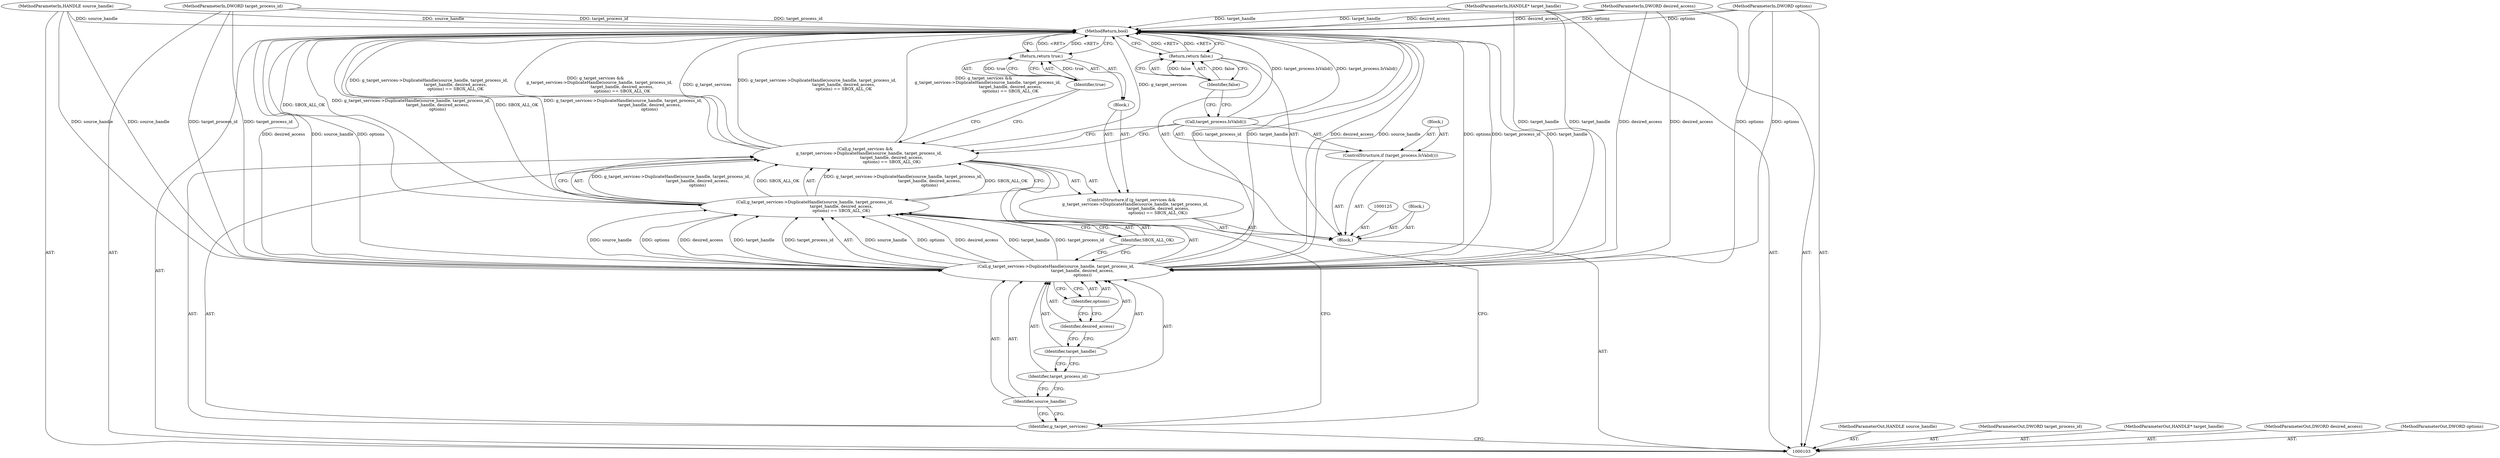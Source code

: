 digraph "0_Chrome_cd0bd79d6ebdb72183e6f0833673464cc10b3600_29" {
"1000131" [label="(MethodReturn,bool)"];
"1000104" [label="(MethodParameterIn,HANDLE source_handle)"];
"1000161" [label="(MethodParameterOut,HANDLE source_handle)"];
"1000111" [label="(ControlStructure,if (g_target_services &&\n      g_target_services->DuplicateHandle(source_handle, target_process_id,\n                                         target_handle, desired_access,\n                                         options) == SBOX_ALL_OK))"];
"1000112" [label="(Call,g_target_services &&\n      g_target_services->DuplicateHandle(source_handle, target_process_id,\n                                         target_handle, desired_access,\n                                         options) == SBOX_ALL_OK)"];
"1000113" [label="(Identifier,g_target_services)"];
"1000116" [label="(Identifier,source_handle)"];
"1000117" [label="(Identifier,target_process_id)"];
"1000114" [label="(Call,g_target_services->DuplicateHandle(source_handle, target_process_id,\n                                         target_handle, desired_access,\n                                         options) == SBOX_ALL_OK)"];
"1000115" [label="(Call,g_target_services->DuplicateHandle(source_handle, target_process_id,\n                                         target_handle, desired_access,\n                                         options))"];
"1000118" [label="(Identifier,target_handle)"];
"1000119" [label="(Identifier,desired_access)"];
"1000120" [label="(Identifier,options)"];
"1000121" [label="(Identifier,SBOX_ALL_OK)"];
"1000122" [label="(Block,)"];
"1000124" [label="(Identifier,true)"];
"1000123" [label="(Return,return true;)"];
"1000105" [label="(MethodParameterIn,DWORD target_process_id)"];
"1000162" [label="(MethodParameterOut,DWORD target_process_id)"];
"1000126" [label="(ControlStructure,if (target_process.IsValid()))"];
"1000128" [label="(Block,)"];
"1000127" [label="(Call,target_process.IsValid())"];
"1000106" [label="(MethodParameterIn,HANDLE* target_handle)"];
"1000163" [label="(MethodParameterOut,HANDLE* target_handle)"];
"1000129" [label="(Return,return false;)"];
"1000130" [label="(Identifier,false)"];
"1000107" [label="(MethodParameterIn,DWORD desired_access)"];
"1000164" [label="(MethodParameterOut,DWORD desired_access)"];
"1000108" [label="(MethodParameterIn,DWORD options)"];
"1000165" [label="(MethodParameterOut,DWORD options)"];
"1000109" [label="(Block,)"];
"1000110" [label="(Block,)"];
"1000131" -> "1000103"  [label="AST: "];
"1000131" -> "1000123"  [label="CFG: "];
"1000131" -> "1000129"  [label="CFG: "];
"1000129" -> "1000131"  [label="DDG: <RET>"];
"1000115" -> "1000131"  [label="DDG: target_process_id"];
"1000115" -> "1000131"  [label="DDG: target_handle"];
"1000115" -> "1000131"  [label="DDG: desired_access"];
"1000115" -> "1000131"  [label="DDG: source_handle"];
"1000115" -> "1000131"  [label="DDG: options"];
"1000108" -> "1000131"  [label="DDG: options"];
"1000107" -> "1000131"  [label="DDG: desired_access"];
"1000104" -> "1000131"  [label="DDG: source_handle"];
"1000105" -> "1000131"  [label="DDG: target_process_id"];
"1000112" -> "1000131"  [label="DDG: g_target_services->DuplicateHandle(source_handle, target_process_id,\n                                         target_handle, desired_access,\n                                         options) == SBOX_ALL_OK"];
"1000112" -> "1000131"  [label="DDG: g_target_services &&\n      g_target_services->DuplicateHandle(source_handle, target_process_id,\n                                         target_handle, desired_access,\n                                         options) == SBOX_ALL_OK"];
"1000112" -> "1000131"  [label="DDG: g_target_services"];
"1000127" -> "1000131"  [label="DDG: target_process.IsValid()"];
"1000106" -> "1000131"  [label="DDG: target_handle"];
"1000114" -> "1000131"  [label="DDG: g_target_services->DuplicateHandle(source_handle, target_process_id,\n                                         target_handle, desired_access,\n                                         options)"];
"1000114" -> "1000131"  [label="DDG: SBOX_ALL_OK"];
"1000123" -> "1000131"  [label="DDG: <RET>"];
"1000104" -> "1000103"  [label="AST: "];
"1000104" -> "1000131"  [label="DDG: source_handle"];
"1000104" -> "1000115"  [label="DDG: source_handle"];
"1000161" -> "1000103"  [label="AST: "];
"1000111" -> "1000109"  [label="AST: "];
"1000112" -> "1000111"  [label="AST: "];
"1000122" -> "1000111"  [label="AST: "];
"1000112" -> "1000111"  [label="AST: "];
"1000112" -> "1000113"  [label="CFG: "];
"1000112" -> "1000114"  [label="CFG: "];
"1000113" -> "1000112"  [label="AST: "];
"1000114" -> "1000112"  [label="AST: "];
"1000124" -> "1000112"  [label="CFG: "];
"1000127" -> "1000112"  [label="CFG: "];
"1000112" -> "1000131"  [label="DDG: g_target_services->DuplicateHandle(source_handle, target_process_id,\n                                         target_handle, desired_access,\n                                         options) == SBOX_ALL_OK"];
"1000112" -> "1000131"  [label="DDG: g_target_services &&\n      g_target_services->DuplicateHandle(source_handle, target_process_id,\n                                         target_handle, desired_access,\n                                         options) == SBOX_ALL_OK"];
"1000112" -> "1000131"  [label="DDG: g_target_services"];
"1000114" -> "1000112"  [label="DDG: g_target_services->DuplicateHandle(source_handle, target_process_id,\n                                         target_handle, desired_access,\n                                         options)"];
"1000114" -> "1000112"  [label="DDG: SBOX_ALL_OK"];
"1000113" -> "1000112"  [label="AST: "];
"1000113" -> "1000103"  [label="CFG: "];
"1000116" -> "1000113"  [label="CFG: "];
"1000112" -> "1000113"  [label="CFG: "];
"1000116" -> "1000115"  [label="AST: "];
"1000116" -> "1000113"  [label="CFG: "];
"1000117" -> "1000116"  [label="CFG: "];
"1000117" -> "1000115"  [label="AST: "];
"1000117" -> "1000116"  [label="CFG: "];
"1000118" -> "1000117"  [label="CFG: "];
"1000114" -> "1000112"  [label="AST: "];
"1000114" -> "1000121"  [label="CFG: "];
"1000115" -> "1000114"  [label="AST: "];
"1000121" -> "1000114"  [label="AST: "];
"1000112" -> "1000114"  [label="CFG: "];
"1000114" -> "1000131"  [label="DDG: g_target_services->DuplicateHandle(source_handle, target_process_id,\n                                         target_handle, desired_access,\n                                         options)"];
"1000114" -> "1000131"  [label="DDG: SBOX_ALL_OK"];
"1000114" -> "1000112"  [label="DDG: g_target_services->DuplicateHandle(source_handle, target_process_id,\n                                         target_handle, desired_access,\n                                         options)"];
"1000114" -> "1000112"  [label="DDG: SBOX_ALL_OK"];
"1000115" -> "1000114"  [label="DDG: source_handle"];
"1000115" -> "1000114"  [label="DDG: options"];
"1000115" -> "1000114"  [label="DDG: desired_access"];
"1000115" -> "1000114"  [label="DDG: target_handle"];
"1000115" -> "1000114"  [label="DDG: target_process_id"];
"1000115" -> "1000114"  [label="AST: "];
"1000115" -> "1000120"  [label="CFG: "];
"1000116" -> "1000115"  [label="AST: "];
"1000117" -> "1000115"  [label="AST: "];
"1000118" -> "1000115"  [label="AST: "];
"1000119" -> "1000115"  [label="AST: "];
"1000120" -> "1000115"  [label="AST: "];
"1000121" -> "1000115"  [label="CFG: "];
"1000115" -> "1000131"  [label="DDG: target_process_id"];
"1000115" -> "1000131"  [label="DDG: target_handle"];
"1000115" -> "1000131"  [label="DDG: desired_access"];
"1000115" -> "1000131"  [label="DDG: source_handle"];
"1000115" -> "1000131"  [label="DDG: options"];
"1000115" -> "1000114"  [label="DDG: source_handle"];
"1000115" -> "1000114"  [label="DDG: options"];
"1000115" -> "1000114"  [label="DDG: desired_access"];
"1000115" -> "1000114"  [label="DDG: target_handle"];
"1000115" -> "1000114"  [label="DDG: target_process_id"];
"1000104" -> "1000115"  [label="DDG: source_handle"];
"1000105" -> "1000115"  [label="DDG: target_process_id"];
"1000106" -> "1000115"  [label="DDG: target_handle"];
"1000107" -> "1000115"  [label="DDG: desired_access"];
"1000108" -> "1000115"  [label="DDG: options"];
"1000118" -> "1000115"  [label="AST: "];
"1000118" -> "1000117"  [label="CFG: "];
"1000119" -> "1000118"  [label="CFG: "];
"1000119" -> "1000115"  [label="AST: "];
"1000119" -> "1000118"  [label="CFG: "];
"1000120" -> "1000119"  [label="CFG: "];
"1000120" -> "1000115"  [label="AST: "];
"1000120" -> "1000119"  [label="CFG: "];
"1000115" -> "1000120"  [label="CFG: "];
"1000121" -> "1000114"  [label="AST: "];
"1000121" -> "1000115"  [label="CFG: "];
"1000114" -> "1000121"  [label="CFG: "];
"1000122" -> "1000111"  [label="AST: "];
"1000123" -> "1000122"  [label="AST: "];
"1000124" -> "1000123"  [label="AST: "];
"1000124" -> "1000112"  [label="CFG: "];
"1000123" -> "1000124"  [label="CFG: "];
"1000124" -> "1000123"  [label="DDG: true"];
"1000123" -> "1000122"  [label="AST: "];
"1000123" -> "1000124"  [label="CFG: "];
"1000124" -> "1000123"  [label="AST: "];
"1000131" -> "1000123"  [label="CFG: "];
"1000123" -> "1000131"  [label="DDG: <RET>"];
"1000124" -> "1000123"  [label="DDG: true"];
"1000105" -> "1000103"  [label="AST: "];
"1000105" -> "1000131"  [label="DDG: target_process_id"];
"1000105" -> "1000115"  [label="DDG: target_process_id"];
"1000162" -> "1000103"  [label="AST: "];
"1000126" -> "1000109"  [label="AST: "];
"1000127" -> "1000126"  [label="AST: "];
"1000128" -> "1000126"  [label="AST: "];
"1000128" -> "1000126"  [label="AST: "];
"1000127" -> "1000126"  [label="AST: "];
"1000127" -> "1000112"  [label="CFG: "];
"1000130" -> "1000127"  [label="CFG: "];
"1000127" -> "1000131"  [label="DDG: target_process.IsValid()"];
"1000106" -> "1000103"  [label="AST: "];
"1000106" -> "1000131"  [label="DDG: target_handle"];
"1000106" -> "1000115"  [label="DDG: target_handle"];
"1000163" -> "1000103"  [label="AST: "];
"1000129" -> "1000109"  [label="AST: "];
"1000129" -> "1000130"  [label="CFG: "];
"1000130" -> "1000129"  [label="AST: "];
"1000131" -> "1000129"  [label="CFG: "];
"1000129" -> "1000131"  [label="DDG: <RET>"];
"1000130" -> "1000129"  [label="DDG: false"];
"1000130" -> "1000129"  [label="AST: "];
"1000130" -> "1000127"  [label="CFG: "];
"1000129" -> "1000130"  [label="CFG: "];
"1000130" -> "1000129"  [label="DDG: false"];
"1000107" -> "1000103"  [label="AST: "];
"1000107" -> "1000131"  [label="DDG: desired_access"];
"1000107" -> "1000115"  [label="DDG: desired_access"];
"1000164" -> "1000103"  [label="AST: "];
"1000108" -> "1000103"  [label="AST: "];
"1000108" -> "1000131"  [label="DDG: options"];
"1000108" -> "1000115"  [label="DDG: options"];
"1000165" -> "1000103"  [label="AST: "];
"1000109" -> "1000103"  [label="AST: "];
"1000110" -> "1000109"  [label="AST: "];
"1000111" -> "1000109"  [label="AST: "];
"1000125" -> "1000109"  [label="AST: "];
"1000126" -> "1000109"  [label="AST: "];
"1000129" -> "1000109"  [label="AST: "];
"1000110" -> "1000109"  [label="AST: "];
}
